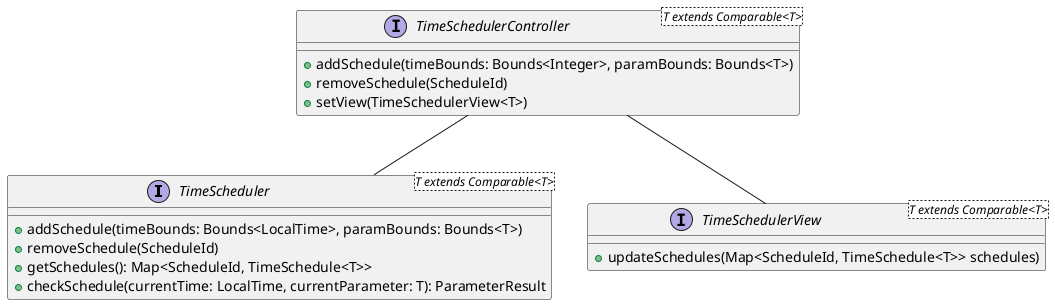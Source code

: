 @startuml scheduler

' left to right direction

interface TimeScheduler<T extends Comparable<T>> {
	+ addSchedule(timeBounds: Bounds<LocalTime>, paramBounds: Bounds<T>)
	+ removeSchedule(ScheduleId)
	+ getSchedules(): Map<ScheduleId, TimeSchedule<T>>
	+ checkSchedule(currentTime: LocalTime, currentParameter: T): ParameterResult
}

interface TimeSchedulerController<T extends Comparable<T>> {
	+ addSchedule(timeBounds: Bounds<Integer>, paramBounds: Bounds<T>)
	+ removeSchedule(ScheduleId)
	+ setView(TimeSchedulerView<T>)
}

interface TimeSchedulerView<T extends Comparable<T>> {
	+ updateSchedules(Map<ScheduleId, TimeSchedule<T>> schedules)
}

TimeSchedulerController -- TimeScheduler
TimeSchedulerController -- TimeSchedulerView

@enduml
